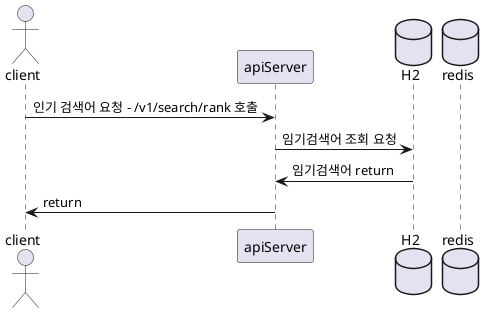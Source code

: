 @startuml

actor client
participant apiServer
database H2
database redis

client -> apiServer: 인기 검색어 요청 - /v1/search/rank 호출

apiServer -> H2 : 임기검색어 조회 요청
H2 -> apiServer : 임기검색어 return
apiServer -> client : return
@enduml